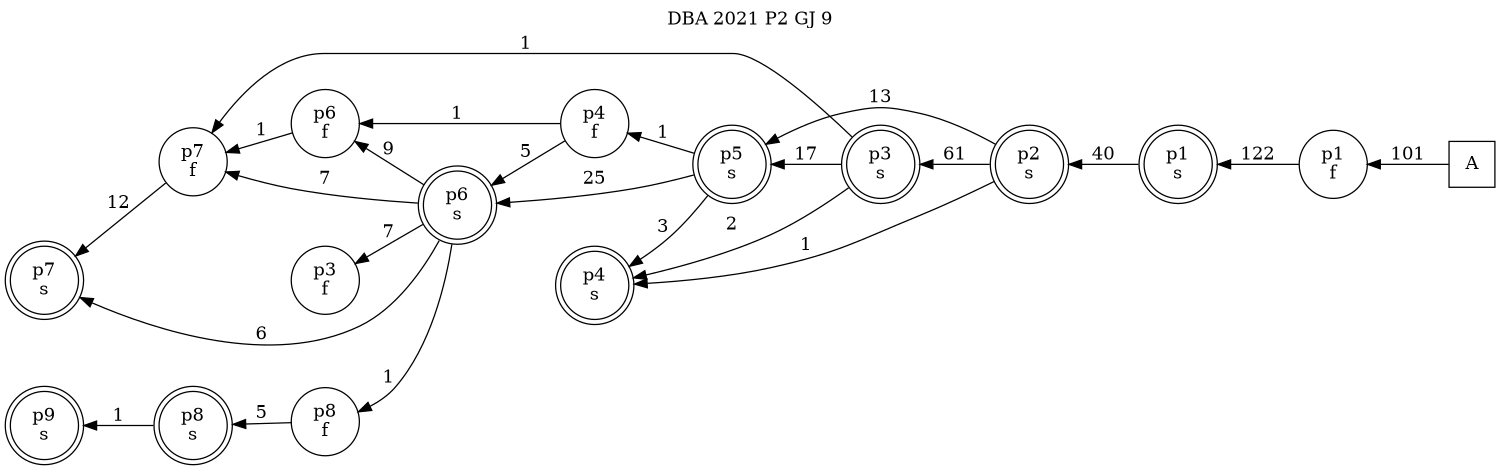 digraph DBA_2021_P2_GJ_9_GOOD {
labelloc="tl"
label= " DBA 2021 P2 GJ 9 "
rankdir="RL";
graph [ size=" 10 , 10 !"]

"A" [shape="square" label="A"]
"p1_f" [shape="circle" label="p1
f"]
"p1_s" [shape="doublecircle" label="p1
s"]
"p2_s" [shape="doublecircle" label="p2
s"]
"p3_s" [shape="doublecircle" label="p3
s"]
"p5_s" [shape="doublecircle" label="p5
s"]
"p4_s" [shape="doublecircle" label="p4
s"]
"p6_s" [shape="doublecircle" label="p6
s"]
"p7_f" [shape="circle" label="p7
f"]
"p7_s" [shape="doublecircle" label="p7
s"]
"p6_f" [shape="circle" label="p6
f"]
"p4_f" [shape="circle" label="p4
f"]
"p3_f" [shape="circle" label="p3
f"]
"p8_f" [shape="circle" label="p8
f"]
"p8_s" [shape="doublecircle" label="p8
s"]
"p9_s" [shape="doublecircle" label="p9
s"]
"A" -> "p1_f" [ label=101]
"p1_f" -> "p1_s" [ label=122]
"p1_s" -> "p2_s" [ label=40]
"p2_s" -> "p3_s" [ label=61]
"p2_s" -> "p5_s" [ label=13]
"p2_s" -> "p4_s" [ label=1]
"p3_s" -> "p5_s" [ label=17]
"p3_s" -> "p4_s" [ label=2]
"p3_s" -> "p7_f" [ label=1]
"p5_s" -> "p4_s" [ label=3]
"p5_s" -> "p6_s" [ label=25]
"p5_s" -> "p4_f" [ label=1]
"p6_s" -> "p7_f" [ label=7]
"p6_s" -> "p7_s" [ label=6]
"p6_s" -> "p6_f" [ label=9]
"p6_s" -> "p3_f" [ label=7]
"p6_s" -> "p8_f" [ label=1]
"p7_f" -> "p7_s" [ label=12]
"p6_f" -> "p7_f" [ label=1]
"p4_f" -> "p6_s" [ label=5]
"p4_f" -> "p6_f" [ label=1]
"p8_f" -> "p8_s" [ label=5]
"p8_s" -> "p9_s" [ label=1]
}
